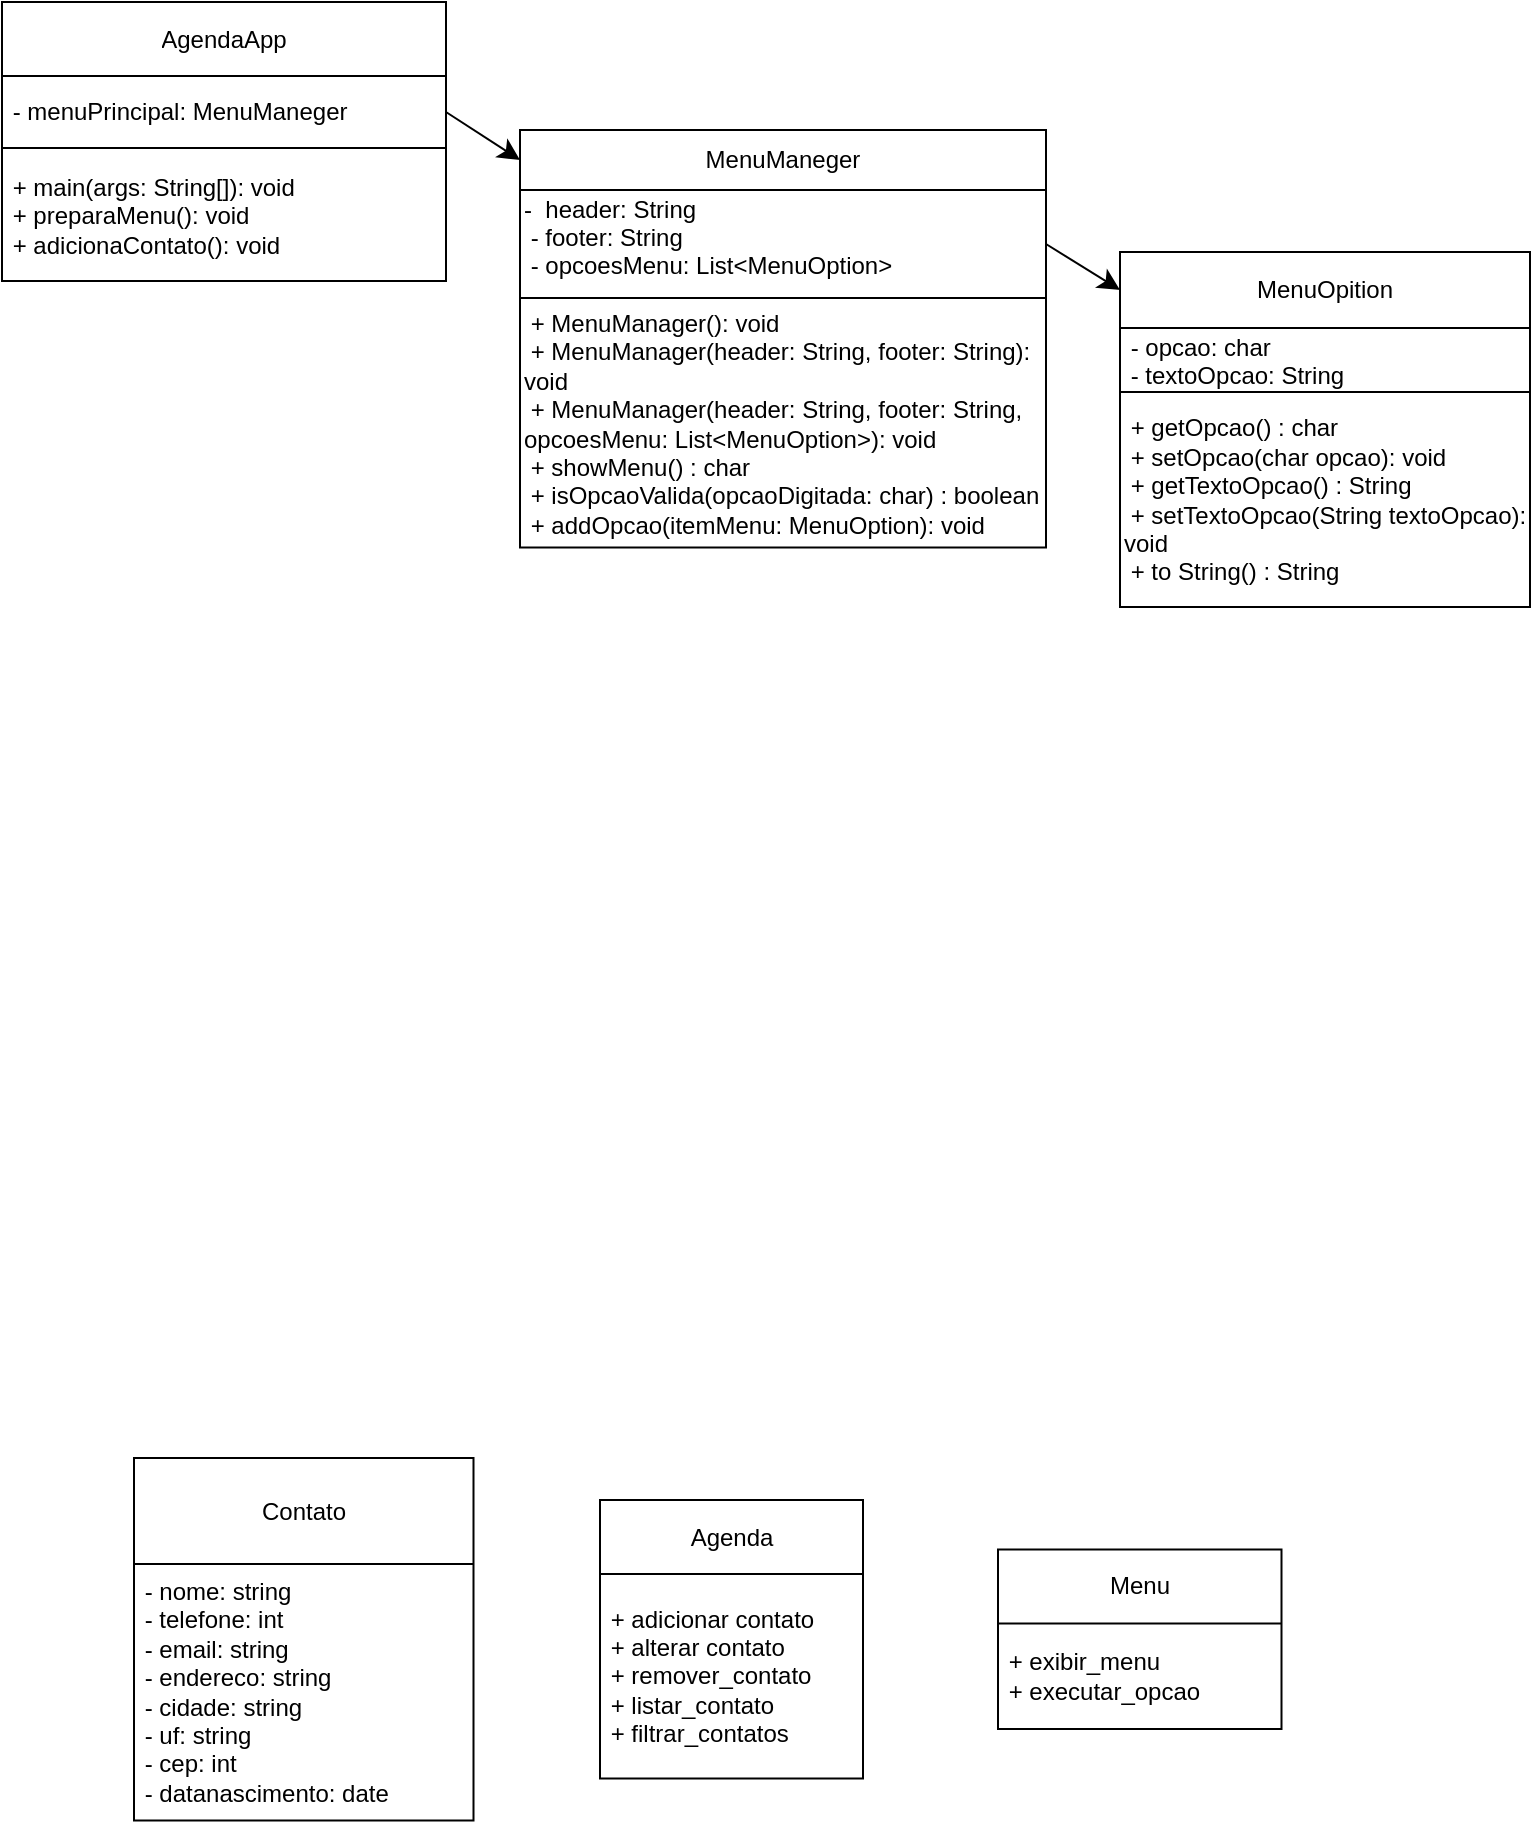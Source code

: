 <mxfile version="24.7.15">
  <diagram name="Página-1" id="hXu8i39B8xi2bHfzjZRC">
    <mxGraphModel dx="1019" dy="1063" grid="0" gridSize="10" guides="1" tooltips="1" connect="1" arrows="1" fold="1" page="0" pageScale="1" pageWidth="827" pageHeight="1169" math="0" shadow="0">
      <root>
        <mxCell id="0" />
        <mxCell id="1" parent="0" />
        <mxCell id="sTZV90ieUZX_DQnjYFJr-1" value="" style="shape=table;startSize=0;container=1;collapsible=0;childLayout=tableLayout;" parent="1" vertex="1">
          <mxGeometry x="-40" y="-15" width="263" height="208.75" as="geometry" />
        </mxCell>
        <mxCell id="sTZV90ieUZX_DQnjYFJr-2" value="" style="shape=tableRow;horizontal=0;startSize=0;swimlaneHead=0;swimlaneBody=0;strokeColor=inherit;top=0;left=0;bottom=0;right=0;collapsible=0;dropTarget=0;fillColor=none;points=[[0,0.5],[1,0.5]];portConstraint=eastwest;" parent="sTZV90ieUZX_DQnjYFJr-1" vertex="1">
          <mxGeometry width="263" height="30" as="geometry" />
        </mxCell>
        <mxCell id="sTZV90ieUZX_DQnjYFJr-3" value="MenuManeger" style="shape=partialRectangle;html=1;whiteSpace=wrap;connectable=0;strokeColor=inherit;overflow=hidden;fillColor=none;top=0;left=0;bottom=0;right=0;pointerEvents=1;" parent="sTZV90ieUZX_DQnjYFJr-2" vertex="1">
          <mxGeometry width="263" height="30" as="geometry">
            <mxRectangle width="263" height="30" as="alternateBounds" />
          </mxGeometry>
        </mxCell>
        <mxCell id="sTZV90ieUZX_DQnjYFJr-4" value="" style="shape=tableRow;horizontal=0;startSize=0;swimlaneHead=0;swimlaneBody=0;strokeColor=inherit;top=0;left=0;bottom=0;right=0;collapsible=0;dropTarget=0;fillColor=none;points=[[0,0.5],[1,0.5]];portConstraint=eastwest;" parent="sTZV90ieUZX_DQnjYFJr-1" vertex="1">
          <mxGeometry y="30" width="263" height="54" as="geometry" />
        </mxCell>
        <mxCell id="sTZV90ieUZX_DQnjYFJr-5" value="-&amp;nbsp; header: String&lt;div&gt;&amp;nbsp;- footer: String&lt;/div&gt;&lt;div&gt;&amp;nbsp;- opcoesMenu: List&amp;lt;MenuOption&amp;gt;&lt;br&gt;&lt;div&gt;&lt;br&gt;&lt;/div&gt;&lt;/div&gt;" style="shape=partialRectangle;html=1;whiteSpace=wrap;connectable=0;strokeColor=inherit;overflow=hidden;fillColor=none;top=0;left=0;bottom=0;right=0;pointerEvents=1;align=left;" parent="sTZV90ieUZX_DQnjYFJr-4" vertex="1">
          <mxGeometry width="263" height="54" as="geometry">
            <mxRectangle width="263" height="54" as="alternateBounds" />
          </mxGeometry>
        </mxCell>
        <mxCell id="SLosyMAJMCuQMAOhSxlP-2" style="edgeStyle=none;curved=1;rounded=0;orthogonalLoop=1;jettySize=auto;html=1;exitX=1;exitY=0.5;exitDx=0;exitDy=0;fontSize=12;startSize=8;endSize=8;" parent="sTZV90ieUZX_DQnjYFJr-1" source="sTZV90ieUZX_DQnjYFJr-6" target="sTZV90ieUZX_DQnjYFJr-6" edge="1">
          <mxGeometry relative="1" as="geometry" />
        </mxCell>
        <mxCell id="sTZV90ieUZX_DQnjYFJr-6" value="" style="shape=tableRow;horizontal=0;startSize=0;swimlaneHead=0;swimlaneBody=0;strokeColor=inherit;top=0;left=0;bottom=0;right=0;collapsible=0;dropTarget=0;fillColor=none;points=[[0,0.5],[1,0.5]];portConstraint=eastwest;" parent="sTZV90ieUZX_DQnjYFJr-1" vertex="1">
          <mxGeometry y="84" width="263" height="125" as="geometry" />
        </mxCell>
        <mxCell id="sTZV90ieUZX_DQnjYFJr-7" value="&lt;span style=&quot;&quot;&gt;&amp;nbsp;+ MenuManager(): void&lt;/span&gt;&lt;div&gt;&lt;div&gt;&lt;span style=&quot;&quot;&gt;&amp;nbsp;+ MenuManager(header: String,&amp;nbsp;&lt;/span&gt;&lt;span style=&quot;&quot;&gt;footer: String): void&lt;/span&gt;&lt;div&gt;&lt;span style=&quot;&quot;&gt;&amp;nbsp;+ MenuManager(header: String,&amp;nbsp;&lt;/span&gt;&lt;span style=&quot;&quot;&gt;footer: String,&amp;nbsp; opcoesMenu:&amp;nbsp;&lt;/span&gt;&lt;span style=&quot;&quot;&gt;List&amp;lt;MenuOption&amp;gt;): void&lt;/span&gt;&lt;br style=&quot;padding: 0px; margin: 0px;&quot;&gt;&lt;span style=&quot;&quot;&gt;&amp;nbsp;+ showMenu() : char&amp;nbsp;&lt;/span&gt;&lt;br style=&quot;padding: 0px; margin: 0px;&quot;&gt;&lt;span style=&quot;&quot;&gt;&amp;nbsp;+ isOpcaoValida(opcaoDigitada:&amp;nbsp;&lt;/span&gt;&lt;span style=&quot;&quot;&gt;char) : boolean&lt;/span&gt;&lt;/div&gt;&lt;div&gt;&lt;span style=&quot;&quot;&gt;&amp;nbsp;+ addOpcao(itemMenu: MenuOption): void&lt;/span&gt;&lt;/div&gt;&lt;/div&gt;&lt;/div&gt;" style="shape=partialRectangle;html=1;whiteSpace=wrap;connectable=0;strokeColor=inherit;overflow=hidden;fillColor=none;top=0;left=0;bottom=0;right=0;pointerEvents=1;align=left;" parent="sTZV90ieUZX_DQnjYFJr-6" vertex="1">
          <mxGeometry width="263" height="125" as="geometry">
            <mxRectangle width="263" height="125" as="alternateBounds" />
          </mxGeometry>
        </mxCell>
        <mxCell id="SLosyMAJMCuQMAOhSxlP-3" value="" style="shape=table;startSize=0;container=1;collapsible=0;childLayout=tableLayout;" parent="1" vertex="1">
          <mxGeometry x="260" y="46" width="205" height="177.5" as="geometry" />
        </mxCell>
        <mxCell id="SLosyMAJMCuQMAOhSxlP-4" value="" style="shape=tableRow;horizontal=0;startSize=0;swimlaneHead=0;swimlaneBody=0;strokeColor=inherit;top=0;left=0;bottom=0;right=0;collapsible=0;dropTarget=0;fillColor=none;points=[[0,0.5],[1,0.5]];portConstraint=eastwest;" parent="SLosyMAJMCuQMAOhSxlP-3" vertex="1">
          <mxGeometry width="205" height="38" as="geometry" />
        </mxCell>
        <mxCell id="SLosyMAJMCuQMAOhSxlP-5" value="MenuOpition" style="shape=partialRectangle;html=1;whiteSpace=wrap;connectable=0;strokeColor=inherit;overflow=hidden;fillColor=none;top=0;left=0;bottom=0;right=0;pointerEvents=1;" parent="SLosyMAJMCuQMAOhSxlP-4" vertex="1">
          <mxGeometry width="205" height="38" as="geometry">
            <mxRectangle width="205" height="38" as="alternateBounds" />
          </mxGeometry>
        </mxCell>
        <mxCell id="SLosyMAJMCuQMAOhSxlP-6" value="" style="shape=tableRow;horizontal=0;startSize=0;swimlaneHead=0;swimlaneBody=0;strokeColor=inherit;top=0;left=0;bottom=0;right=0;collapsible=0;dropTarget=0;fillColor=none;points=[[0,0.5],[1,0.5]];portConstraint=eastwest;" parent="SLosyMAJMCuQMAOhSxlP-3" vertex="1">
          <mxGeometry y="38" width="205" height="32" as="geometry" />
        </mxCell>
        <mxCell id="SLosyMAJMCuQMAOhSxlP-7" value="&amp;nbsp;- opcao: char&lt;div&gt;&amp;nbsp;- textoOpcao: String&lt;/div&gt;" style="shape=partialRectangle;html=1;whiteSpace=wrap;connectable=0;strokeColor=inherit;overflow=hidden;fillColor=none;top=0;left=0;bottom=0;right=0;pointerEvents=1;align=left;" parent="SLosyMAJMCuQMAOhSxlP-6" vertex="1">
          <mxGeometry width="205" height="32" as="geometry">
            <mxRectangle width="205" height="32" as="alternateBounds" />
          </mxGeometry>
        </mxCell>
        <mxCell id="SLosyMAJMCuQMAOhSxlP-8" value="" style="shape=tableRow;horizontal=0;startSize=0;swimlaneHead=0;swimlaneBody=0;strokeColor=inherit;top=0;left=0;bottom=0;right=0;collapsible=0;dropTarget=0;fillColor=none;points=[[0,0.5],[1,0.5]];portConstraint=eastwest;" parent="SLosyMAJMCuQMAOhSxlP-3" vertex="1">
          <mxGeometry y="70" width="205" height="108" as="geometry" />
        </mxCell>
        <mxCell id="SLosyMAJMCuQMAOhSxlP-9" value="&amp;nbsp;+ getOpcao() : char&lt;div&gt;&amp;nbsp;+ setOpcao(char opcao): void&lt;br&gt;&lt;div&gt;&amp;nbsp;+ getTextoOpcao() : String&lt;/div&gt;&lt;div&gt;&amp;nbsp;+ setTextoOpcao(String textoOpcao): void&lt;/div&gt;&lt;div&gt;&amp;nbsp;+ to String() : String&lt;/div&gt;&lt;/div&gt;" style="shape=partialRectangle;html=1;whiteSpace=wrap;connectable=0;strokeColor=inherit;overflow=hidden;fillColor=none;top=0;left=0;bottom=0;right=0;pointerEvents=1;align=left;" parent="SLosyMAJMCuQMAOhSxlP-8" vertex="1">
          <mxGeometry width="205" height="108" as="geometry">
            <mxRectangle width="205" height="108" as="alternateBounds" />
          </mxGeometry>
        </mxCell>
        <mxCell id="SLosyMAJMCuQMAOhSxlP-10" style="edgeStyle=none;curved=1;rounded=0;orthogonalLoop=1;jettySize=auto;html=1;fontSize=12;startSize=8;endSize=8;entryX=0;entryY=0.5;entryDx=0;entryDy=0;exitX=1;exitY=0.5;exitDx=0;exitDy=0;" parent="1" source="sTZV90ieUZX_DQnjYFJr-4" target="SLosyMAJMCuQMAOhSxlP-4" edge="1">
          <mxGeometry relative="1" as="geometry">
            <mxPoint x="361" y="85" as="targetPoint" />
          </mxGeometry>
        </mxCell>
        <mxCell id="SLosyMAJMCuQMAOhSxlP-13" value="" style="shape=table;startSize=0;container=1;collapsible=0;childLayout=tableLayout;" parent="1" vertex="1">
          <mxGeometry x="-299" y="-79" width="222" height="139.5" as="geometry" />
        </mxCell>
        <mxCell id="SLosyMAJMCuQMAOhSxlP-14" value="" style="shape=tableRow;horizontal=0;startSize=0;swimlaneHead=0;swimlaneBody=0;strokeColor=inherit;top=0;left=0;bottom=0;right=0;collapsible=0;dropTarget=0;fillColor=none;points=[[0,0.5],[1,0.5]];portConstraint=eastwest;" parent="SLosyMAJMCuQMAOhSxlP-13" vertex="1">
          <mxGeometry width="222" height="37" as="geometry" />
        </mxCell>
        <mxCell id="SLosyMAJMCuQMAOhSxlP-15" value="AgendaApp" style="shape=partialRectangle;html=1;whiteSpace=wrap;connectable=0;strokeColor=inherit;overflow=hidden;fillColor=none;top=0;left=0;bottom=0;right=0;pointerEvents=1;" parent="SLosyMAJMCuQMAOhSxlP-14" vertex="1">
          <mxGeometry width="222" height="37" as="geometry">
            <mxRectangle width="222" height="37" as="alternateBounds" />
          </mxGeometry>
        </mxCell>
        <mxCell id="SLosyMAJMCuQMAOhSxlP-16" value="" style="shape=tableRow;horizontal=0;startSize=0;swimlaneHead=0;swimlaneBody=0;strokeColor=inherit;top=0;left=0;bottom=0;right=0;collapsible=0;dropTarget=0;fillColor=none;points=[[0,0.5],[1,0.5]];portConstraint=eastwest;" parent="SLosyMAJMCuQMAOhSxlP-13" vertex="1">
          <mxGeometry y="37" width="222" height="36" as="geometry" />
        </mxCell>
        <mxCell id="SLosyMAJMCuQMAOhSxlP-17" value="&amp;nbsp;- menuPrincipal: MenuManeger" style="shape=partialRectangle;html=1;whiteSpace=wrap;connectable=0;strokeColor=inherit;overflow=hidden;fillColor=none;top=0;left=0;bottom=0;right=0;pointerEvents=1;align=left;" parent="SLosyMAJMCuQMAOhSxlP-16" vertex="1">
          <mxGeometry width="222" height="36" as="geometry">
            <mxRectangle width="222" height="36" as="alternateBounds" />
          </mxGeometry>
        </mxCell>
        <mxCell id="SLosyMAJMCuQMAOhSxlP-18" value="" style="shape=tableRow;horizontal=0;startSize=0;swimlaneHead=0;swimlaneBody=0;strokeColor=inherit;top=0;left=0;bottom=0;right=0;collapsible=0;dropTarget=0;fillColor=none;points=[[0,0.5],[1,0.5]];portConstraint=eastwest;" parent="SLosyMAJMCuQMAOhSxlP-13" vertex="1">
          <mxGeometry y="73" width="222" height="67" as="geometry" />
        </mxCell>
        <mxCell id="SLosyMAJMCuQMAOhSxlP-19" value="&amp;nbsp;+ main(args: String[]): void&lt;div&gt;&amp;nbsp;+ preparaMenu(): void&lt;/div&gt;&lt;div&gt;&amp;nbsp;+ adicionaContato(): void&lt;/div&gt;" style="shape=partialRectangle;html=1;whiteSpace=wrap;connectable=0;strokeColor=inherit;overflow=hidden;fillColor=none;top=0;left=0;bottom=0;right=0;pointerEvents=1;align=left;" parent="SLosyMAJMCuQMAOhSxlP-18" vertex="1">
          <mxGeometry width="222" height="67" as="geometry">
            <mxRectangle width="222" height="67" as="alternateBounds" />
          </mxGeometry>
        </mxCell>
        <mxCell id="SLosyMAJMCuQMAOhSxlP-20" style="edgeStyle=none;curved=1;rounded=0;orthogonalLoop=1;jettySize=auto;html=1;fontSize=12;startSize=8;endSize=8;entryX=0;entryY=0.5;entryDx=0;entryDy=0;exitX=1;exitY=0.5;exitDx=0;exitDy=0;" parent="1" source="SLosyMAJMCuQMAOhSxlP-16" target="sTZV90ieUZX_DQnjYFJr-2" edge="1">
          <mxGeometry relative="1" as="geometry">
            <mxPoint x="-161" y="78" as="sourcePoint" />
            <mxPoint x="-30" y="78" as="targetPoint" />
          </mxGeometry>
        </mxCell>
        <mxCell id="3wVQp1m7aPTaA4GaURpP-1" value="" style="shape=table;startSize=0;container=1;collapsible=0;childLayout=tableLayout;" vertex="1" parent="1">
          <mxGeometry x="-233" y="649" width="169.75" height="181.25" as="geometry" />
        </mxCell>
        <mxCell id="3wVQp1m7aPTaA4GaURpP-2" value="" style="shape=tableRow;horizontal=0;startSize=0;swimlaneHead=0;swimlaneBody=0;strokeColor=inherit;top=0;left=0;bottom=0;right=0;collapsible=0;dropTarget=0;fillColor=none;points=[[0,0.5],[1,0.5]];portConstraint=eastwest;" vertex="1" parent="3wVQp1m7aPTaA4GaURpP-1">
          <mxGeometry width="169.75" height="53" as="geometry" />
        </mxCell>
        <mxCell id="3wVQp1m7aPTaA4GaURpP-3" value="Contato" style="shape=partialRectangle;html=1;whiteSpace=wrap;connectable=0;strokeColor=inherit;overflow=hidden;fillColor=none;top=0;left=0;bottom=0;right=0;pointerEvents=1;" vertex="1" parent="3wVQp1m7aPTaA4GaURpP-2">
          <mxGeometry width="170" height="53" as="geometry">
            <mxRectangle width="170" height="53" as="alternateBounds" />
          </mxGeometry>
        </mxCell>
        <mxCell id="3wVQp1m7aPTaA4GaURpP-4" value="" style="shape=tableRow;horizontal=0;startSize=0;swimlaneHead=0;swimlaneBody=0;strokeColor=inherit;top=0;left=0;bottom=0;right=0;collapsible=0;dropTarget=0;fillColor=none;points=[[0,0.5],[1,0.5]];portConstraint=eastwest;" vertex="1" parent="3wVQp1m7aPTaA4GaURpP-1">
          <mxGeometry y="53" width="169.75" height="128" as="geometry" />
        </mxCell>
        <mxCell id="3wVQp1m7aPTaA4GaURpP-5" value="&amp;nbsp;- nome: string&lt;div&gt;&amp;nbsp;- telefone: int&lt;/div&gt;&lt;div&gt;&amp;nbsp;- email: string&lt;/div&gt;&lt;div&gt;&amp;nbsp;- endereco: string&lt;/div&gt;&lt;div&gt;&amp;nbsp;- cidade: string&lt;/div&gt;&lt;div&gt;&amp;nbsp;- uf: string&lt;/div&gt;&lt;div&gt;&amp;nbsp;- cep: int&lt;/div&gt;&lt;div&gt;&amp;nbsp;- datanascimento: date&lt;/div&gt;" style="shape=partialRectangle;html=1;whiteSpace=wrap;connectable=0;strokeColor=inherit;overflow=hidden;fillColor=none;top=0;left=0;bottom=0;right=0;pointerEvents=1;align=left;" vertex="1" parent="3wVQp1m7aPTaA4GaURpP-4">
          <mxGeometry width="170" height="128" as="geometry">
            <mxRectangle width="170" height="128" as="alternateBounds" />
          </mxGeometry>
        </mxCell>
        <mxCell id="3wVQp1m7aPTaA4GaURpP-15" value="" style="shape=table;startSize=0;container=1;collapsible=0;childLayout=tableLayout;" vertex="1" parent="1">
          <mxGeometry y="670" width="131.5" height="139.25" as="geometry" />
        </mxCell>
        <mxCell id="3wVQp1m7aPTaA4GaURpP-16" value="" style="shape=tableRow;horizontal=0;startSize=0;swimlaneHead=0;swimlaneBody=0;strokeColor=inherit;top=0;left=0;bottom=0;right=0;collapsible=0;dropTarget=0;fillColor=none;points=[[0,0.5],[1,0.5]];portConstraint=eastwest;" vertex="1" parent="3wVQp1m7aPTaA4GaURpP-15">
          <mxGeometry width="131.5" height="37" as="geometry" />
        </mxCell>
        <mxCell id="3wVQp1m7aPTaA4GaURpP-17" value="Agenda" style="shape=partialRectangle;html=1;whiteSpace=wrap;connectable=0;strokeColor=inherit;overflow=hidden;fillColor=none;top=0;left=0;bottom=0;right=0;pointerEvents=1;" vertex="1" parent="3wVQp1m7aPTaA4GaURpP-16">
          <mxGeometry width="132" height="37" as="geometry">
            <mxRectangle width="132" height="37" as="alternateBounds" />
          </mxGeometry>
        </mxCell>
        <mxCell id="3wVQp1m7aPTaA4GaURpP-18" value="" style="shape=tableRow;horizontal=0;startSize=0;swimlaneHead=0;swimlaneBody=0;strokeColor=inherit;top=0;left=0;bottom=0;right=0;collapsible=0;dropTarget=0;fillColor=none;points=[[0,0.5],[1,0.5]];portConstraint=eastwest;" vertex="1" parent="3wVQp1m7aPTaA4GaURpP-15">
          <mxGeometry y="37" width="131.5" height="102" as="geometry" />
        </mxCell>
        <mxCell id="3wVQp1m7aPTaA4GaURpP-19" value="&amp;nbsp;+ adicionar contato&lt;div&gt;&amp;nbsp;+ alterar contato&lt;/div&gt;&lt;div&gt;&amp;nbsp;&lt;span style=&quot;background-color: initial;&quot;&gt;+ remover_contato&lt;/span&gt;&lt;/div&gt;&lt;div&gt;&lt;span style=&quot;background-color: initial;&quot;&gt;&amp;nbsp;+ listar_contato&lt;/span&gt;&lt;/div&gt;&lt;div&gt;&lt;span style=&quot;background-color: initial;&quot;&gt;&amp;nbsp;&lt;/span&gt;&lt;span style=&quot;background-color: initial;&quot;&gt;+ filtrar_contatos&lt;/span&gt;&lt;/div&gt;" style="shape=partialRectangle;html=1;whiteSpace=wrap;connectable=0;strokeColor=inherit;overflow=hidden;fillColor=none;top=0;left=0;bottom=0;right=0;pointerEvents=1;align=left;" vertex="1" parent="3wVQp1m7aPTaA4GaURpP-18">
          <mxGeometry width="132" height="102" as="geometry">
            <mxRectangle width="132" height="102" as="alternateBounds" />
          </mxGeometry>
        </mxCell>
        <mxCell id="3wVQp1m7aPTaA4GaURpP-22" value="" style="shape=table;startSize=0;container=1;collapsible=0;childLayout=tableLayout;" vertex="1" parent="1">
          <mxGeometry x="199" y="694.75" width="141.75" height="89.75" as="geometry" />
        </mxCell>
        <mxCell id="3wVQp1m7aPTaA4GaURpP-23" value="" style="shape=tableRow;horizontal=0;startSize=0;swimlaneHead=0;swimlaneBody=0;strokeColor=inherit;top=0;left=0;bottom=0;right=0;collapsible=0;dropTarget=0;fillColor=none;points=[[0,0.5],[1,0.5]];portConstraint=eastwest;" vertex="1" parent="3wVQp1m7aPTaA4GaURpP-22">
          <mxGeometry width="141.75" height="37" as="geometry" />
        </mxCell>
        <mxCell id="3wVQp1m7aPTaA4GaURpP-24" value="Menu" style="shape=partialRectangle;html=1;whiteSpace=wrap;connectable=0;strokeColor=inherit;overflow=hidden;fillColor=none;top=0;left=0;bottom=0;right=0;pointerEvents=1;" vertex="1" parent="3wVQp1m7aPTaA4GaURpP-23">
          <mxGeometry width="142" height="37" as="geometry">
            <mxRectangle width="142" height="37" as="alternateBounds" />
          </mxGeometry>
        </mxCell>
        <mxCell id="3wVQp1m7aPTaA4GaURpP-25" value="" style="shape=tableRow;horizontal=0;startSize=0;swimlaneHead=0;swimlaneBody=0;strokeColor=inherit;top=0;left=0;bottom=0;right=0;collapsible=0;dropTarget=0;fillColor=none;points=[[0,0.5],[1,0.5]];portConstraint=eastwest;" vertex="1" parent="3wVQp1m7aPTaA4GaURpP-22">
          <mxGeometry y="37" width="141.75" height="53" as="geometry" />
        </mxCell>
        <mxCell id="3wVQp1m7aPTaA4GaURpP-26" value="&amp;nbsp;+ exibir_menu&lt;div&gt;&amp;nbsp;+ executar_opcao&lt;/div&gt;" style="shape=partialRectangle;html=1;whiteSpace=wrap;connectable=0;strokeColor=inherit;overflow=hidden;fillColor=none;top=0;left=0;bottom=0;right=0;pointerEvents=1;align=left;" vertex="1" parent="3wVQp1m7aPTaA4GaURpP-25">
          <mxGeometry width="142" height="53" as="geometry">
            <mxRectangle width="142" height="53" as="alternateBounds" />
          </mxGeometry>
        </mxCell>
      </root>
    </mxGraphModel>
  </diagram>
</mxfile>

